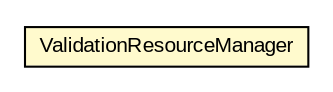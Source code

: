 #!/usr/local/bin/dot
#
# Class diagram 
# Generated by UMLGraph version R5_6-24-gf6e263 (http://www.umlgraph.org/)
#

digraph G {
	edge [fontname="arial",fontsize=10,labelfontname="arial",labelfontsize=10];
	node [fontname="arial",fontsize=10,shape=plaintext];
	nodesep=0.25;
	ranksep=0.5;
	// eu.europa.esig.dss.validation.ValidationResourceManager
	c763397 [label=<<table title="eu.europa.esig.dss.validation.ValidationResourceManager" border="0" cellborder="1" cellspacing="0" cellpadding="2" port="p" bgcolor="lemonChiffon" href="./ValidationResourceManager.html">
		<tr><td><table border="0" cellspacing="0" cellpadding="1">
<tr><td align="center" balign="center"> ValidationResourceManager </td></tr>
		</table></td></tr>
		</table>>, URL="./ValidationResourceManager.html", fontname="arial", fontcolor="black", fontsize=10.0];
}

